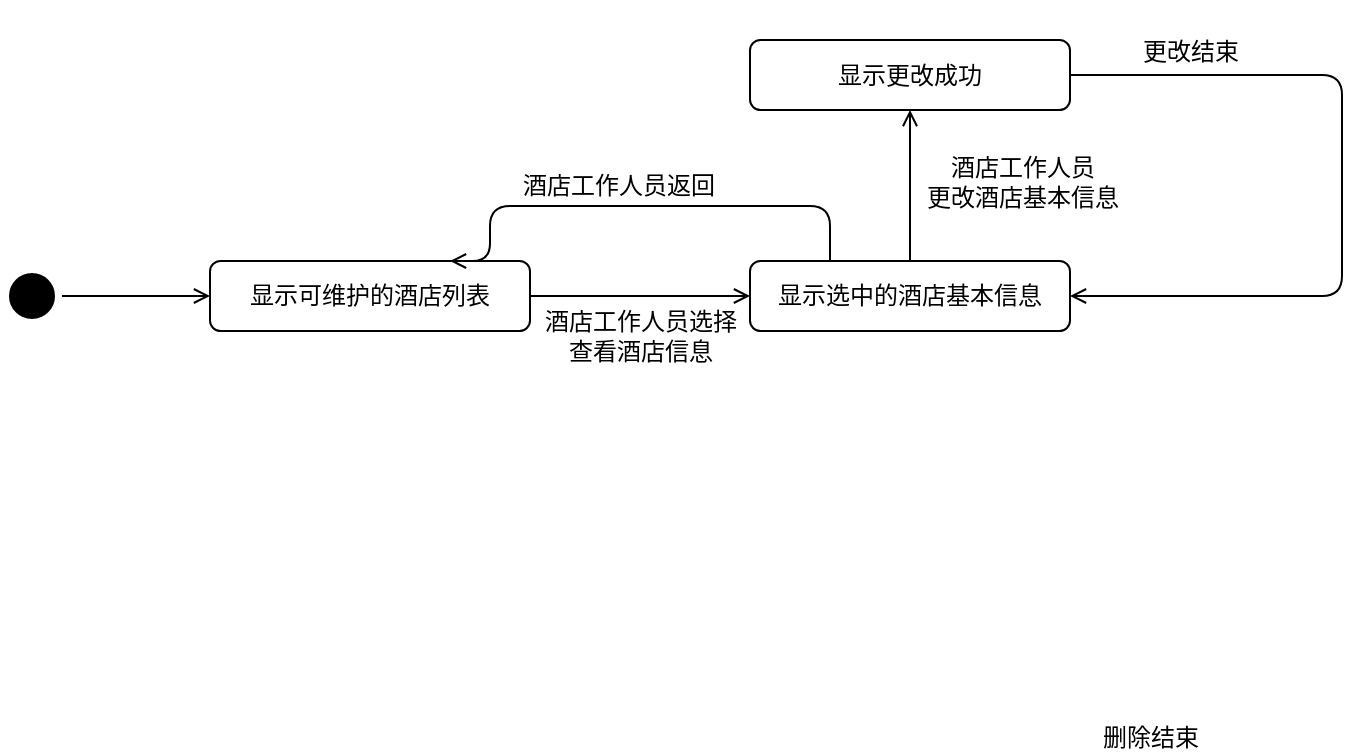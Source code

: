 <mxfile version="12.9.3" type="device"><diagram id="GIBjTUfhim1n1zhfBRFh" name="第 1 页"><mxGraphModel dx="782" dy="507" grid="1" gridSize="10" guides="1" tooltips="1" connect="1" arrows="1" fold="1" page="1" pageScale="1" pageWidth="827" pageHeight="1169" math="0" shadow="0"><root><mxCell id="0"/><mxCell id="1" parent="0"/><mxCell id="aKQltGW3spYAawRaVbLk-49" style="edgeStyle=orthogonalEdgeStyle;rounded=0;comic=0;orthogonalLoop=1;jettySize=auto;html=1;entryX=0;entryY=0.5;entryDx=0;entryDy=0;shadow=0;endArrow=open;endFill=0;strokeColor=#000000;" parent="1" source="aKQltGW3spYAawRaVbLk-1" target="aKQltGW3spYAawRaVbLk-11" edge="1"><mxGeometry relative="1" as="geometry"/></mxCell><mxCell id="aKQltGW3spYAawRaVbLk-1" value="" style="ellipse;html=1;shape=startState;fillColor=#000000;strokeColor=#000000;" parent="1" vertex="1"><mxGeometry x="70" y="300" width="30" height="30" as="geometry"/></mxCell><mxCell id="aKQltGW3spYAawRaVbLk-20" value="" style="edgeStyle=orthogonalEdgeStyle;rounded=0;comic=0;orthogonalLoop=1;jettySize=auto;html=1;shadow=0;endArrow=open;endFill=0;strokeColor=#000000;" parent="1" source="aKQltGW3spYAawRaVbLk-11" target="aKQltGW3spYAawRaVbLk-19" edge="1"><mxGeometry relative="1" as="geometry"/></mxCell><mxCell id="aKQltGW3spYAawRaVbLk-11" value="显示可维护的酒店列表" style="rounded=1;whiteSpace=wrap;html=1;strokeColor=#000000;" parent="1" vertex="1"><mxGeometry x="174" y="297.5" width="160" height="35" as="geometry"/></mxCell><mxCell id="aKQltGW3spYAawRaVbLk-46" style="edgeStyle=orthogonalEdgeStyle;rounded=1;comic=0;orthogonalLoop=1;jettySize=auto;html=1;exitX=0.25;exitY=0;exitDx=0;exitDy=0;entryX=0.75;entryY=0;entryDx=0;entryDy=0;shadow=0;endArrow=open;endFill=0;strokeColor=#000000;" parent="1" source="aKQltGW3spYAawRaVbLk-19" target="aKQltGW3spYAawRaVbLk-11" edge="1"><mxGeometry relative="1" as="geometry"><Array as="points"><mxPoint x="484" y="270"/><mxPoint x="314" y="270"/></Array></mxGeometry></mxCell><mxCell id="aKQltGW3spYAawRaVbLk-48" value="酒店工作人员返回" style="text;html=1;align=center;verticalAlign=middle;resizable=0;points=[];labelBackgroundColor=#ffffff;" parent="aKQltGW3spYAawRaVbLk-46" vertex="1" connectable="0"><mxGeometry x="0.224" y="-10" relative="1" as="geometry"><mxPoint x="16.5" as="offset"/></mxGeometry></mxCell><mxCell id="aKQltGW3spYAawRaVbLk-19" value="显示选中的酒店基本信息" style="rounded=1;whiteSpace=wrap;html=1;strokeColor=#000000;" parent="1" vertex="1"><mxGeometry x="444" y="297.5" width="160" height="35" as="geometry"/></mxCell><mxCell id="aKQltGW3spYAawRaVbLk-38" value="" style="edgeStyle=orthogonalEdgeStyle;rounded=0;comic=0;orthogonalLoop=1;jettySize=auto;html=1;shadow=0;endArrow=open;endFill=0;strokeColor=#000000;exitX=0.5;exitY=0;exitDx=0;exitDy=0;" parent="1" source="aKQltGW3spYAawRaVbLk-19" target="aKQltGW3spYAawRaVbLk-37" edge="1"><mxGeometry relative="1" as="geometry"><mxPoint x="524" y="210" as="sourcePoint"/></mxGeometry></mxCell><mxCell id="aKQltGW3spYAawRaVbLk-54" style="edgeStyle=orthogonalEdgeStyle;rounded=1;comic=0;orthogonalLoop=1;jettySize=auto;html=1;exitX=0;exitY=0.5;exitDx=0;exitDy=0;entryX=1;entryY=0.5;entryDx=0;entryDy=0;shadow=0;endArrow=open;endFill=0;strokeColor=#000000;" parent="1" source="aKQltGW3spYAawRaVbLk-37" target="aKQltGW3spYAawRaVbLk-19" edge="1"><mxGeometry relative="1" as="geometry"><Array as="points"><mxPoint x="740" y="205"/><mxPoint x="740" y="315"/></Array></mxGeometry></mxCell><mxCell id="aKQltGW3spYAawRaVbLk-37" value="显示更改成功" style="rounded=1;whiteSpace=wrap;html=1;strokeColor=#000000;" parent="1" vertex="1"><mxGeometry x="444" y="187" width="160" height="35" as="geometry"/></mxCell><mxCell id="aKQltGW3spYAawRaVbLk-39" value="&lt;span style=&quot;color: rgba(0 , 0 , 0 , 0) ; font-family: monospace ; font-size: 0px&quot;&gt;%3CmxGraphModel%3E%3Croot%3E%3CmxCell%20id%3D%220%22%2F%3E%3CmxCell%20id%3D%221%22%20parent%3D%220%22%2F%3E%3CmxCell%20id%3D%222%22%20value%3D%22%E7%94%A8%E6%88%B7%E9%80%89%E6%8B%A9%26lt%3Bbr%26gt%3B%E6%9B%B4%E6%94%B9%E4%BF%A1%E6%81%AF%22%20style%3D%22text%3Bhtml%3D1%3Balign%3Dcenter%3BverticalAlign%3Dmiddle%3Bresizable%3D0%3Bpoints%3D%5B%5D%3Bautosize%3D1%3B%22%20vertex%3D%221%22%20parent%3D%221%22%3E%3CmxGeometry%20x%3D%22670%22%20y%3D%22260%22%20width%3D%2260%22%20height%3D%2230%22%20as%3D%22geometry%22%2F%3E%3C%2FmxCell%3E%3C%2Froot%3E%3C%2FmxGraphModel%3E&lt;/span&gt;" style="text;html=1;align=center;verticalAlign=middle;resizable=0;points=[];autosize=1;" parent="1" vertex="1"><mxGeometry x="548" y="167" width="20" height="20" as="geometry"/></mxCell><mxCell id="aKQltGW3spYAawRaVbLk-40" value="&lt;span style=&quot;background-color: rgb(255 , 255 , 255)&quot;&gt;酒店工作人员&lt;br&gt;&lt;/span&gt;更改酒店基本信息" style="text;html=1;align=center;verticalAlign=middle;resizable=0;points=[];autosize=1;" parent="1" vertex="1"><mxGeometry x="525" y="243" width="110" height="30" as="geometry"/></mxCell><mxCell id="aKQltGW3spYAawRaVbLk-47" value="&lt;span style=&quot;background-color: rgb(255 , 255 , 255)&quot;&gt;酒店工作人员&lt;/span&gt;选择&lt;br&gt;查看酒店信息" style="text;html=1;align=center;verticalAlign=middle;resizable=0;points=[];autosize=1;" parent="1" vertex="1"><mxGeometry x="334" y="320" width="110" height="30" as="geometry"/></mxCell><mxCell id="aKQltGW3spYAawRaVbLk-53" value="删除结束" style="text;html=1;align=center;verticalAlign=middle;resizable=0;points=[];labelBackgroundColor=#ffffff;" parent="1" vertex="1" connectable="0"><mxGeometry x="580" y="510" as="geometry"><mxPoint x="64" y="26" as="offset"/></mxGeometry></mxCell><mxCell id="aKQltGW3spYAawRaVbLk-55" value="更改结束" style="text;html=1;align=center;verticalAlign=middle;resizable=0;points=[];labelBackgroundColor=#ffffff;" parent="1" vertex="1" connectable="0"><mxGeometry x="600" y="167" as="geometry"><mxPoint x="64" y="26" as="offset"/></mxGeometry></mxCell></root></mxGraphModel></diagram></mxfile>